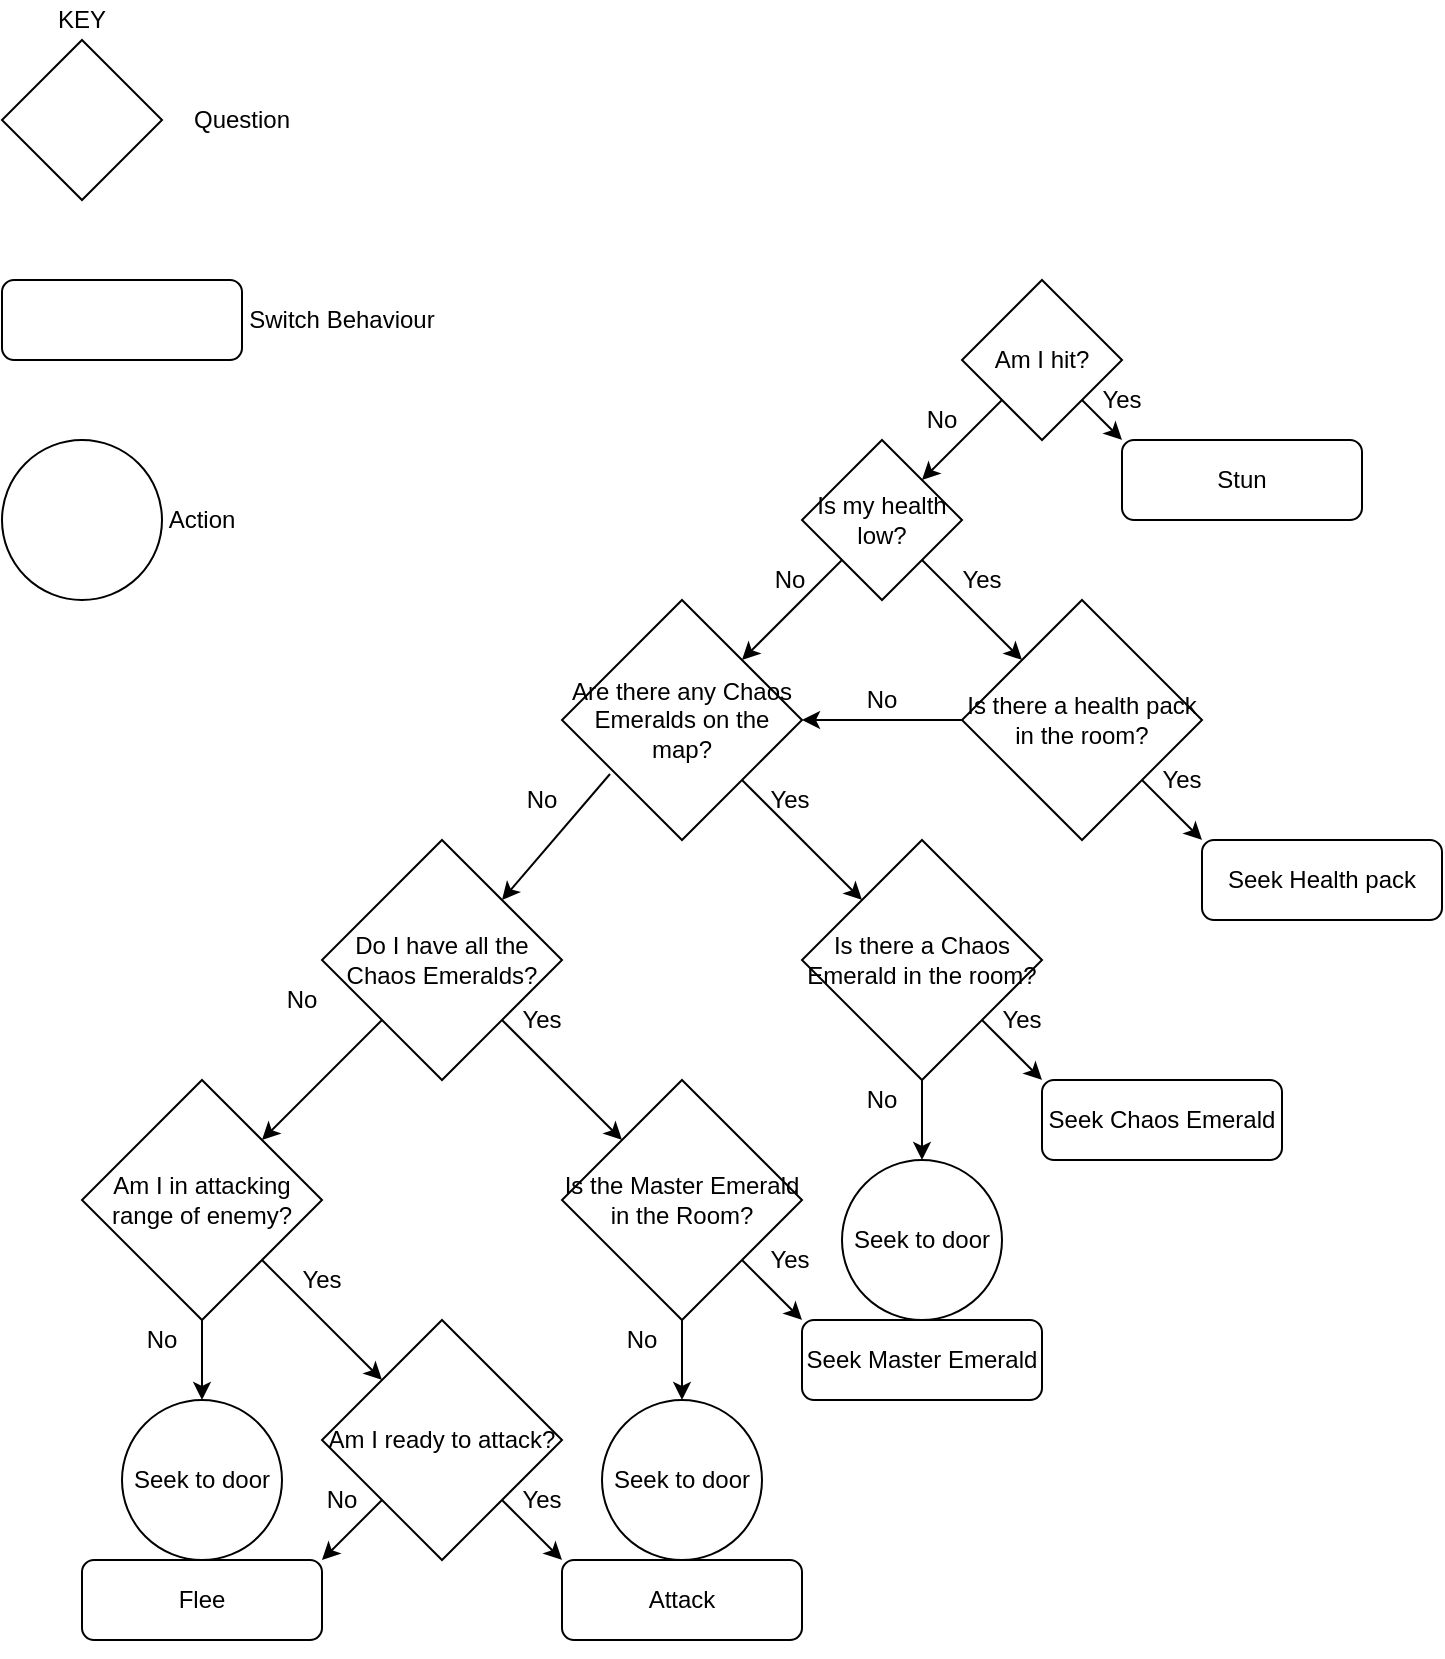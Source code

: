 <mxfile version="13.6.1" type="device" pages="7"><diagram id="C5RBs43oDa-KdzZeNtuy" name="Wander"><mxGraphModel dx="700" dy="784" grid="1" gridSize="10" guides="1" tooltips="1" connect="1" arrows="1" fold="1" page="1" pageScale="1" pageWidth="827" pageHeight="1169" math="0" shadow="0"><root><mxCell id="WIyWlLk6GJQsqaUBKTNV-0"/><mxCell id="WIyWlLk6GJQsqaUBKTNV-1" parent="WIyWlLk6GJQsqaUBKTNV-0"/><mxCell id="GPPWr4UwK5AnrWrgYm5F-6" value="" style="endArrow=classic;html=1;entryX=1;entryY=0;entryDx=0;entryDy=0;exitX=0;exitY=1;exitDx=0;exitDy=0;" parent="WIyWlLk6GJQsqaUBKTNV-1" source="kFVKHrYUGm2g5uei1Wy8-0" target="QOUArUKwROuFGBEwv1a3-6" edge="1"><mxGeometry width="50" height="50" relative="1" as="geometry"><mxPoint x="400" y="130" as="sourcePoint"/><mxPoint x="508.284" y="251.716" as="targetPoint"/></mxGeometry></mxCell><mxCell id="2z_QXavpHrLt_1JzBXHo-9" value="No" style="text;html=1;strokeColor=none;fillColor=none;align=center;verticalAlign=middle;whiteSpace=wrap;rounded=0;" parent="WIyWlLk6GJQsqaUBKTNV-1" vertex="1"><mxGeometry x="414" y="300" width="40" height="20" as="geometry"/></mxCell><mxCell id="2z_QXavpHrLt_1JzBXHo-12" value="Yes" style="text;html=1;strokeColor=none;fillColor=none;align=center;verticalAlign=middle;whiteSpace=wrap;rounded=0;" parent="WIyWlLk6GJQsqaUBKTNV-1" vertex="1"><mxGeometry x="180" y="650" width="40" height="20" as="geometry"/></mxCell><mxCell id="QOUArUKwROuFGBEwv1a3-0" value="Is there a health pack in the room?" style="rhombus;whiteSpace=wrap;html=1;" parent="WIyWlLk6GJQsqaUBKTNV-1" vertex="1"><mxGeometry x="520" y="320" width="120" height="120" as="geometry"/></mxCell><mxCell id="QOUArUKwROuFGBEwv1a3-1" value="" style="endArrow=classic;html=1;exitX=1;exitY=1;exitDx=0;exitDy=0;entryX=0;entryY=0;entryDx=0;entryDy=0;" parent="WIyWlLk6GJQsqaUBKTNV-1" source="QOUArUKwROuFGBEwv1a3-6" target="QOUArUKwROuFGBEwv1a3-0" edge="1"><mxGeometry width="50" height="50" relative="1" as="geometry"><mxPoint x="450" y="440" as="sourcePoint"/><mxPoint x="570" y="400" as="targetPoint"/></mxGeometry></mxCell><mxCell id="QOUArUKwROuFGBEwv1a3-2" value="" style="endArrow=classic;html=1;exitX=1;exitY=1;exitDx=0;exitDy=0;entryX=0;entryY=0;entryDx=0;entryDy=0;" parent="WIyWlLk6GJQsqaUBKTNV-1" source="QOUArUKwROuFGBEwv1a3-0" target="QOUArUKwROuFGBEwv1a3-4" edge="1"><mxGeometry width="50" height="50" relative="1" as="geometry"><mxPoint x="490" y="430" as="sourcePoint"/><mxPoint x="520" y="400" as="targetPoint"/></mxGeometry></mxCell><mxCell id="QOUArUKwROuFGBEwv1a3-3" value="Yes" style="text;html=1;strokeColor=none;fillColor=none;align=center;verticalAlign=middle;whiteSpace=wrap;rounded=0;" parent="WIyWlLk6GJQsqaUBKTNV-1" vertex="1"><mxGeometry x="610" y="400" width="40" height="20" as="geometry"/></mxCell><mxCell id="QOUArUKwROuFGBEwv1a3-4" value="Seek Health pack" style="rounded=1;whiteSpace=wrap;html=1;" parent="WIyWlLk6GJQsqaUBKTNV-1" vertex="1"><mxGeometry x="640" y="440" width="120" height="40" as="geometry"/></mxCell><mxCell id="QOUArUKwROuFGBEwv1a3-6" value="Is my health low?" style="rhombus;whiteSpace=wrap;html=1;" parent="WIyWlLk6GJQsqaUBKTNV-1" vertex="1"><mxGeometry x="440" y="240" width="80" height="80" as="geometry"/></mxCell><mxCell id="QOUArUKwROuFGBEwv1a3-8" value="No" style="text;html=1;strokeColor=none;fillColor=none;align=center;verticalAlign=middle;whiteSpace=wrap;rounded=0;" parent="WIyWlLk6GJQsqaUBKTNV-1" vertex="1"><mxGeometry x="490" y="220" width="40" height="20" as="geometry"/></mxCell><mxCell id="QOUArUKwROuFGBEwv1a3-9" value="No" style="text;html=1;strokeColor=none;fillColor=none;align=center;verticalAlign=middle;whiteSpace=wrap;rounded=0;" parent="WIyWlLk6GJQsqaUBKTNV-1" vertex="1"><mxGeometry x="460" y="360" width="40" height="20" as="geometry"/></mxCell><mxCell id="QOUArUKwROuFGBEwv1a3-10" value="Yes" style="text;html=1;strokeColor=none;fillColor=none;align=center;verticalAlign=middle;whiteSpace=wrap;rounded=0;" parent="WIyWlLk6GJQsqaUBKTNV-1" vertex="1"><mxGeometry x="510" y="300" width="40" height="20" as="geometry"/></mxCell><mxCell id="kdlE5JJVQnkuIX1N9aFR-0" value="Is the Master Emerald in the Room?" style="rhombus;whiteSpace=wrap;html=1;" parent="WIyWlLk6GJQsqaUBKTNV-1" vertex="1"><mxGeometry x="320" y="560" width="120" height="120" as="geometry"/></mxCell><mxCell id="kdlE5JJVQnkuIX1N9aFR-1" value="Do I have all the Chaos Emeralds?" style="rhombus;whiteSpace=wrap;html=1;" parent="WIyWlLk6GJQsqaUBKTNV-1" vertex="1"><mxGeometry x="200" y="440" width="120" height="120" as="geometry"/></mxCell><mxCell id="kdlE5JJVQnkuIX1N9aFR-3" value="Yes" style="text;html=1;strokeColor=none;fillColor=none;align=center;verticalAlign=middle;whiteSpace=wrap;rounded=0;" parent="WIyWlLk6GJQsqaUBKTNV-1" vertex="1"><mxGeometry x="580" y="210" width="40" height="20" as="geometry"/></mxCell><mxCell id="kdlE5JJVQnkuIX1N9aFR-8" value="No" style="text;html=1;strokeColor=none;fillColor=none;align=center;verticalAlign=middle;whiteSpace=wrap;rounded=0;" parent="WIyWlLk6GJQsqaUBKTNV-1" vertex="1"><mxGeometry x="290" y="410" width="40" height="20" as="geometry"/></mxCell><mxCell id="kdlE5JJVQnkuIX1N9aFR-9" value="Seek Master Emerald" style="rounded=1;whiteSpace=wrap;html=1;" parent="WIyWlLk6GJQsqaUBKTNV-1" vertex="1"><mxGeometry x="440" y="680" width="120" height="40" as="geometry"/></mxCell><mxCell id="kdlE5JJVQnkuIX1N9aFR-10" value="Yes" style="text;html=1;strokeColor=none;fillColor=none;align=center;verticalAlign=middle;whiteSpace=wrap;rounded=0;" parent="WIyWlLk6GJQsqaUBKTNV-1" vertex="1"><mxGeometry x="414" y="410" width="40" height="20" as="geometry"/></mxCell><mxCell id="kdlE5JJVQnkuIX1N9aFR-11" value="" style="endArrow=classic;html=1;exitX=1;exitY=1;exitDx=0;exitDy=0;entryX=0;entryY=0;entryDx=0;entryDy=0;" parent="WIyWlLk6GJQsqaUBKTNV-1" source="kdlE5JJVQnkuIX1N9aFR-0" target="kdlE5JJVQnkuIX1N9aFR-9" edge="1"><mxGeometry width="50" height="50" relative="1" as="geometry"><mxPoint x="530" y="490" as="sourcePoint"/><mxPoint x="530" y="530" as="targetPoint"/></mxGeometry></mxCell><mxCell id="kFVKHrYUGm2g5uei1Wy8-0" value="Am I hit?" style="rhombus;whiteSpace=wrap;html=1;" parent="WIyWlLk6GJQsqaUBKTNV-1" vertex="1"><mxGeometry x="520" y="160" width="80" height="80" as="geometry"/></mxCell><mxCell id="kFVKHrYUGm2g5uei1Wy8-3" value="" style="endArrow=classic;html=1;exitX=1;exitY=1;exitDx=0;exitDy=0;entryX=0;entryY=0;entryDx=0;entryDy=0;" parent="WIyWlLk6GJQsqaUBKTNV-1" source="kFVKHrYUGm2g5uei1Wy8-0" target="kFVKHrYUGm2g5uei1Wy8-4" edge="1"><mxGeometry width="50" height="50" relative="1" as="geometry"><mxPoint x="400" y="480" as="sourcePoint"/><mxPoint x="480" y="240" as="targetPoint"/></mxGeometry></mxCell><mxCell id="kFVKHrYUGm2g5uei1Wy8-4" value="Stun" style="rounded=1;whiteSpace=wrap;html=1;" parent="WIyWlLk6GJQsqaUBKTNV-1" vertex="1"><mxGeometry x="600" y="240" width="120" height="40" as="geometry"/></mxCell><mxCell id="kFVKHrYUGm2g5uei1Wy8-6" value="Yes" style="text;html=1;strokeColor=none;fillColor=none;align=center;verticalAlign=middle;whiteSpace=wrap;rounded=0;" parent="WIyWlLk6GJQsqaUBKTNV-1" vertex="1"><mxGeometry x="530" y="520" width="40" height="20" as="geometry"/></mxCell><mxCell id="kFVKHrYUGm2g5uei1Wy8-7" value="No" style="text;html=1;strokeColor=none;fillColor=none;align=center;verticalAlign=middle;whiteSpace=wrap;rounded=0;" parent="WIyWlLk6GJQsqaUBKTNV-1" vertex="1"><mxGeometry x="100" y="680" width="40" height="20" as="geometry"/></mxCell><mxCell id="OnuHPWL3x0vaZFSQg2eP-0" value="Am I ready to attack?" style="rhombus;whiteSpace=wrap;html=1;" parent="WIyWlLk6GJQsqaUBKTNV-1" vertex="1"><mxGeometry x="200" y="680" width="120" height="120" as="geometry"/></mxCell><mxCell id="OnuHPWL3x0vaZFSQg2eP-1" value="" style="endArrow=classic;html=1;exitX=1;exitY=1;exitDx=0;exitDy=0;entryX=0;entryY=0;entryDx=0;entryDy=0;" parent="WIyWlLk6GJQsqaUBKTNV-1" source="OnuHPWL3x0vaZFSQg2eP-0" target="OnuHPWL3x0vaZFSQg2eP-2" edge="1"><mxGeometry width="50" height="50" relative="1" as="geometry"><mxPoint x="400" y="480" as="sourcePoint"/><mxPoint x="480" y="760" as="targetPoint"/></mxGeometry></mxCell><mxCell id="OnuHPWL3x0vaZFSQg2eP-2" value="Attack" style="rounded=1;whiteSpace=wrap;html=1;" parent="WIyWlLk6GJQsqaUBKTNV-1" vertex="1"><mxGeometry x="320" y="800" width="120" height="40" as="geometry"/></mxCell><mxCell id="OnuHPWL3x0vaZFSQg2eP-3" style="edgeStyle=orthogonalEdgeStyle;rounded=0;orthogonalLoop=1;jettySize=auto;html=1;exitX=0.5;exitY=1;exitDx=0;exitDy=0;" parent="WIyWlLk6GJQsqaUBKTNV-1" source="OnuHPWL3x0vaZFSQg2eP-2" target="OnuHPWL3x0vaZFSQg2eP-2" edge="1"><mxGeometry relative="1" as="geometry"/></mxCell><mxCell id="OnuHPWL3x0vaZFSQg2eP-8" value="Are there any Chaos Emeralds on the map?" style="rhombus;whiteSpace=wrap;html=1;" parent="WIyWlLk6GJQsqaUBKTNV-1" vertex="1"><mxGeometry x="320" y="320" width="120" height="120" as="geometry"/></mxCell><mxCell id="OnuHPWL3x0vaZFSQg2eP-11" value="No" style="text;html=1;strokeColor=none;fillColor=none;align=center;verticalAlign=middle;whiteSpace=wrap;rounded=0;" parent="WIyWlLk6GJQsqaUBKTNV-1" vertex="1"><mxGeometry x="170" y="510" width="40" height="20" as="geometry"/></mxCell><mxCell id="OnuHPWL3x0vaZFSQg2eP-20" value="No" style="text;html=1;strokeColor=none;fillColor=none;align=center;verticalAlign=middle;whiteSpace=wrap;rounded=0;" parent="WIyWlLk6GJQsqaUBKTNV-1" vertex="1"><mxGeometry x="460" y="560" width="40" height="20" as="geometry"/></mxCell><mxCell id="OnuHPWL3x0vaZFSQg2eP-21" value="Yes" style="text;html=1;strokeColor=none;fillColor=none;align=center;verticalAlign=middle;whiteSpace=wrap;rounded=0;" parent="WIyWlLk6GJQsqaUBKTNV-1" vertex="1"><mxGeometry x="414" y="640" width="40" height="20" as="geometry"/></mxCell><mxCell id="OnuHPWL3x0vaZFSQg2eP-22" value="Yes" style="text;html=1;strokeColor=none;fillColor=none;align=center;verticalAlign=middle;whiteSpace=wrap;rounded=0;" parent="WIyWlLk6GJQsqaUBKTNV-1" vertex="1"><mxGeometry x="290" y="520" width="40" height="20" as="geometry"/></mxCell><mxCell id="OnuHPWL3x0vaZFSQg2eP-24" value="" style="endArrow=classic;html=1;exitX=0;exitY=1;exitDx=0;exitDy=0;entryX=1;entryY=0;entryDx=0;entryDy=0;" parent="WIyWlLk6GJQsqaUBKTNV-1" source="OnuHPWL3x0vaZFSQg2eP-0" target="OnuHPWL3x0vaZFSQg2eP-27" edge="1"><mxGeometry width="50" height="50" relative="1" as="geometry"><mxPoint x="620" y="680" as="sourcePoint"/><mxPoint x="320" y="760" as="targetPoint"/></mxGeometry></mxCell><mxCell id="OnuHPWL3x0vaZFSQg2eP-27" value="Flee" style="rounded=1;whiteSpace=wrap;html=1;" parent="WIyWlLk6GJQsqaUBKTNV-1" vertex="1"><mxGeometry x="80" y="800" width="120" height="40" as="geometry"/></mxCell><mxCell id="VsfElhIW2jTm3ghxV8x3-2" value="" style="endArrow=classic;html=1;exitX=0;exitY=1;exitDx=0;exitDy=0;entryX=1;entryY=0;entryDx=0;entryDy=0;" edge="1" parent="WIyWlLk6GJQsqaUBKTNV-1" source="QOUArUKwROuFGBEwv1a3-6" target="OnuHPWL3x0vaZFSQg2eP-8"><mxGeometry width="50" height="50" relative="1" as="geometry"><mxPoint x="420" y="510" as="sourcePoint"/><mxPoint x="470" y="460" as="targetPoint"/></mxGeometry></mxCell><mxCell id="VsfElhIW2jTm3ghxV8x3-4" value="" style="endArrow=classic;html=1;exitX=0;exitY=0.5;exitDx=0;exitDy=0;entryX=1;entryY=0.5;entryDx=0;entryDy=0;" edge="1" parent="WIyWlLk6GJQsqaUBKTNV-1" source="QOUArUKwROuFGBEwv1a3-0" target="OnuHPWL3x0vaZFSQg2eP-8"><mxGeometry width="50" height="50" relative="1" as="geometry"><mxPoint x="420" y="510" as="sourcePoint"/><mxPoint x="470" y="460" as="targetPoint"/></mxGeometry></mxCell><mxCell id="VsfElhIW2jTm3ghxV8x3-5" value="" style="endArrow=classic;html=1;exitX=1;exitY=1;exitDx=0;exitDy=0;entryX=0;entryY=0;entryDx=0;entryDy=0;" edge="1" parent="WIyWlLk6GJQsqaUBKTNV-1" source="OnuHPWL3x0vaZFSQg2eP-8" target="VsfElhIW2jTm3ghxV8x3-7"><mxGeometry width="50" height="50" relative="1" as="geometry"><mxPoint x="420" y="510" as="sourcePoint"/><mxPoint x="430" y="450" as="targetPoint"/></mxGeometry></mxCell><mxCell id="VsfElhIW2jTm3ghxV8x3-6" value="" style="endArrow=classic;html=1;exitX=0.2;exitY=0.725;exitDx=0;exitDy=0;exitPerimeter=0;entryX=1;entryY=0;entryDx=0;entryDy=0;" edge="1" parent="WIyWlLk6GJQsqaUBKTNV-1" source="OnuHPWL3x0vaZFSQg2eP-8" target="kdlE5JJVQnkuIX1N9aFR-1"><mxGeometry width="50" height="50" relative="1" as="geometry"><mxPoint x="420" y="500" as="sourcePoint"/><mxPoint x="470" y="450" as="targetPoint"/></mxGeometry></mxCell><mxCell id="VsfElhIW2jTm3ghxV8x3-7" value="Is there a Chaos Emerald in the room?" style="rhombus;whiteSpace=wrap;html=1;" vertex="1" parent="WIyWlLk6GJQsqaUBKTNV-1"><mxGeometry x="440" y="440" width="120" height="120" as="geometry"/></mxCell><mxCell id="VsfElhIW2jTm3ghxV8x3-8" value="" style="endArrow=classic;html=1;exitX=1;exitY=1;exitDx=0;exitDy=0;entryX=0;entryY=0;entryDx=0;entryDy=0;" edge="1" parent="WIyWlLk6GJQsqaUBKTNV-1" source="VsfElhIW2jTm3ghxV8x3-7" target="VsfElhIW2jTm3ghxV8x3-9"><mxGeometry width="50" height="50" relative="1" as="geometry"><mxPoint x="440" y="610" as="sourcePoint"/><mxPoint x="580" y="580" as="targetPoint"/></mxGeometry></mxCell><mxCell id="VsfElhIW2jTm3ghxV8x3-9" value="Seek Chaos Emerald" style="rounded=1;whiteSpace=wrap;html=1;" vertex="1" parent="WIyWlLk6GJQsqaUBKTNV-1"><mxGeometry x="560" y="560" width="120" height="40" as="geometry"/></mxCell><mxCell id="VsfElhIW2jTm3ghxV8x3-11" value="" style="endArrow=classic;html=1;exitX=0.5;exitY=1;exitDx=0;exitDy=0;entryX=0.5;entryY=0;entryDx=0;entryDy=0;" edge="1" parent="WIyWlLk6GJQsqaUBKTNV-1" source="VsfElhIW2jTm3ghxV8x3-7" target="VsfElhIW2jTm3ghxV8x3-12"><mxGeometry width="50" height="50" relative="1" as="geometry"><mxPoint x="400" y="610" as="sourcePoint"/><mxPoint x="410" y="580" as="targetPoint"/></mxGeometry></mxCell><mxCell id="VsfElhIW2jTm3ghxV8x3-12" value="Seek to door" style="ellipse;whiteSpace=wrap;html=1;aspect=fixed;" vertex="1" parent="WIyWlLk6GJQsqaUBKTNV-1"><mxGeometry x="460" y="600" width="80" height="80" as="geometry"/></mxCell><mxCell id="VsfElhIW2jTm3ghxV8x3-14" value="" style="endArrow=classic;html=1;exitX=1;exitY=1;exitDx=0;exitDy=0;entryX=0;entryY=0;entryDx=0;entryDy=0;" edge="1" parent="WIyWlLk6GJQsqaUBKTNV-1" source="kdlE5JJVQnkuIX1N9aFR-1" target="kdlE5JJVQnkuIX1N9aFR-0"><mxGeometry width="50" height="50" relative="1" as="geometry"><mxPoint x="400" y="610" as="sourcePoint"/><mxPoint x="380" y="520" as="targetPoint"/></mxGeometry></mxCell><mxCell id="VsfElhIW2jTm3ghxV8x3-15" value="" style="endArrow=classic;html=1;exitX=0;exitY=1;exitDx=0;exitDy=0;" edge="1" parent="WIyWlLk6GJQsqaUBKTNV-1" source="kdlE5JJVQnkuIX1N9aFR-1" target="VsfElhIW2jTm3ghxV8x3-16"><mxGeometry width="50" height="50" relative="1" as="geometry"><mxPoint x="400" y="610" as="sourcePoint"/><mxPoint x="170" y="550" as="targetPoint"/></mxGeometry></mxCell><mxCell id="VsfElhIW2jTm3ghxV8x3-16" value="Am I in attacking range of enemy?" style="rhombus;whiteSpace=wrap;html=1;" vertex="1" parent="WIyWlLk6GJQsqaUBKTNV-1"><mxGeometry x="80" y="560" width="120" height="120" as="geometry"/></mxCell><mxCell id="VsfElhIW2jTm3ghxV8x3-17" value="" style="endArrow=classic;html=1;exitX=1;exitY=1;exitDx=0;exitDy=0;entryX=0;entryY=0;entryDx=0;entryDy=0;" edge="1" parent="WIyWlLk6GJQsqaUBKTNV-1" source="VsfElhIW2jTm3ghxV8x3-16" target="OnuHPWL3x0vaZFSQg2eP-0"><mxGeometry width="50" height="50" relative="1" as="geometry"><mxPoint x="280" y="790" as="sourcePoint"/><mxPoint x="200" y="690" as="targetPoint"/></mxGeometry></mxCell><mxCell id="VsfElhIW2jTm3ghxV8x3-18" value="Seek to door" style="ellipse;whiteSpace=wrap;html=1;aspect=fixed;" vertex="1" parent="WIyWlLk6GJQsqaUBKTNV-1"><mxGeometry x="100" y="720" width="80" height="80" as="geometry"/></mxCell><mxCell id="VsfElhIW2jTm3ghxV8x3-19" value="" style="endArrow=classic;html=1;exitX=0.5;exitY=1;exitDx=0;exitDy=0;entryX=0.5;entryY=0;entryDx=0;entryDy=0;" edge="1" parent="WIyWlLk6GJQsqaUBKTNV-1" source="VsfElhIW2jTm3ghxV8x3-16" target="VsfElhIW2jTm3ghxV8x3-18"><mxGeometry width="50" height="50" relative="1" as="geometry"><mxPoint x="280" y="680" as="sourcePoint"/><mxPoint x="330" y="630" as="targetPoint"/></mxGeometry></mxCell><mxCell id="VsfElhIW2jTm3ghxV8x3-20" value="Yes" style="text;html=1;strokeColor=none;fillColor=none;align=center;verticalAlign=middle;whiteSpace=wrap;rounded=0;" vertex="1" parent="WIyWlLk6GJQsqaUBKTNV-1"><mxGeometry x="290" y="760" width="40" height="20" as="geometry"/></mxCell><mxCell id="VsfElhIW2jTm3ghxV8x3-21" value="No" style="text;html=1;strokeColor=none;fillColor=none;align=center;verticalAlign=middle;whiteSpace=wrap;rounded=0;" vertex="1" parent="WIyWlLk6GJQsqaUBKTNV-1"><mxGeometry x="190" y="760" width="40" height="20" as="geometry"/></mxCell><mxCell id="VsfElhIW2jTm3ghxV8x3-22" value="" style="rhombus;whiteSpace=wrap;html=1;" vertex="1" parent="WIyWlLk6GJQsqaUBKTNV-1"><mxGeometry x="40" y="40" width="80" height="80" as="geometry"/></mxCell><mxCell id="VsfElhIW2jTm3ghxV8x3-23" value="Question" style="text;html=1;strokeColor=none;fillColor=none;align=center;verticalAlign=middle;whiteSpace=wrap;rounded=0;" vertex="1" parent="WIyWlLk6GJQsqaUBKTNV-1"><mxGeometry x="120" y="70" width="80" height="20" as="geometry"/></mxCell><mxCell id="VsfElhIW2jTm3ghxV8x3-24" value="" style="rounded=1;whiteSpace=wrap;html=1;" vertex="1" parent="WIyWlLk6GJQsqaUBKTNV-1"><mxGeometry x="40" y="160" width="120" height="40" as="geometry"/></mxCell><mxCell id="VsfElhIW2jTm3ghxV8x3-25" value="Switch Behaviour" style="text;html=1;strokeColor=none;fillColor=none;align=center;verticalAlign=middle;whiteSpace=wrap;rounded=0;" vertex="1" parent="WIyWlLk6GJQsqaUBKTNV-1"><mxGeometry x="160" y="170" width="100" height="20" as="geometry"/></mxCell><mxCell id="VsfElhIW2jTm3ghxV8x3-26" value="" style="ellipse;whiteSpace=wrap;html=1;aspect=fixed;" vertex="1" parent="WIyWlLk6GJQsqaUBKTNV-1"><mxGeometry x="40" y="240" width="80" height="80" as="geometry"/></mxCell><mxCell id="VsfElhIW2jTm3ghxV8x3-27" value="Action" style="text;html=1;strokeColor=none;fillColor=none;align=center;verticalAlign=middle;whiteSpace=wrap;rounded=0;" vertex="1" parent="WIyWlLk6GJQsqaUBKTNV-1"><mxGeometry x="120" y="270" width="40" height="20" as="geometry"/></mxCell><mxCell id="VsfElhIW2jTm3ghxV8x3-28" value="KEY" style="text;html=1;strokeColor=none;fillColor=none;align=center;verticalAlign=middle;whiteSpace=wrap;rounded=0;" vertex="1" parent="WIyWlLk6GJQsqaUBKTNV-1"><mxGeometry x="60" y="20" width="40" height="20" as="geometry"/></mxCell><mxCell id="VsfElhIW2jTm3ghxV8x3-30" value="" style="endArrow=classic;html=1;exitX=0.5;exitY=1;exitDx=0;exitDy=0;entryX=0.5;entryY=0;entryDx=0;entryDy=0;" edge="1" parent="WIyWlLk6GJQsqaUBKTNV-1" source="kdlE5JJVQnkuIX1N9aFR-0" target="VsfElhIW2jTm3ghxV8x3-31"><mxGeometry width="50" height="50" relative="1" as="geometry"><mxPoint x="410" y="730" as="sourcePoint"/><mxPoint x="380" y="720" as="targetPoint"/></mxGeometry></mxCell><mxCell id="VsfElhIW2jTm3ghxV8x3-31" value="Seek to door" style="ellipse;whiteSpace=wrap;html=1;aspect=fixed;" vertex="1" parent="WIyWlLk6GJQsqaUBKTNV-1"><mxGeometry x="340" y="720" width="80" height="80" as="geometry"/></mxCell><mxCell id="VsfElhIW2jTm3ghxV8x3-32" value="No" style="text;html=1;strokeColor=none;fillColor=none;align=center;verticalAlign=middle;whiteSpace=wrap;rounded=0;" vertex="1" parent="WIyWlLk6GJQsqaUBKTNV-1"><mxGeometry x="340" y="680" width="40" height="20" as="geometry"/></mxCell></root></mxGraphModel></diagram><diagram id="pfbZgwtisJ5JapCNJhz6" name="Seek Chaos Emerald"><mxGraphModel dx="700" dy="784" grid="1" gridSize="10" guides="1" tooltips="1" connect="1" arrows="1" fold="1" page="1" pageScale="1" pageWidth="827" pageHeight="1169" math="0" shadow="0"><root><mxCell id="GMQp9ekKnBOFBNRaPK3--0"/><mxCell id="GMQp9ekKnBOFBNRaPK3--1" parent="GMQp9ekKnBOFBNRaPK3--0"/><mxCell id="GMQp9ekKnBOFBNRaPK3--5" value="Is there a Chaos Emerald in the room?" style="rhombus;whiteSpace=wrap;html=1;" parent="GMQp9ekKnBOFBNRaPK3--1" vertex="1"><mxGeometry x="400" y="40" width="120" height="120" as="geometry"/></mxCell><mxCell id="GMQp9ekKnBOFBNRaPK3--6" value="" style="endArrow=classic;html=1;exitX=0;exitY=1;exitDx=0;exitDy=0;entryX=1;entryY=0;entryDx=0;entryDy=0;" parent="GMQp9ekKnBOFBNRaPK3--1" source="GMQp9ekKnBOFBNRaPK3--5" target="GMQp9ekKnBOFBNRaPK3--7" edge="1"><mxGeometry width="50" height="50" relative="1" as="geometry"><mxPoint x="380" y="260" as="sourcePoint"/><mxPoint x="380" y="260" as="targetPoint"/></mxGeometry></mxCell><mxCell id="GMQp9ekKnBOFBNRaPK3--7" value="Go to Chaos Emerald" style="ellipse;whiteSpace=wrap;html=1;aspect=fixed;" parent="GMQp9ekKnBOFBNRaPK3--1" vertex="1"><mxGeometry x="320" y="160" width="80" height="80" as="geometry"/></mxCell><mxCell id="ed0sBEwwdd1t-PBU6ef7-0" value="Yes" style="text;html=1;strokeColor=none;fillColor=none;align=center;verticalAlign=middle;whiteSpace=wrap;rounded=0;" parent="GMQp9ekKnBOFBNRaPK3--1" vertex="1"><mxGeometry x="390" y="120" width="40" height="20" as="geometry"/></mxCell><mxCell id="ed0sBEwwdd1t-PBU6ef7-1" value="" style="endArrow=classic;html=1;exitX=1;exitY=1;exitDx=0;exitDy=0;entryX=0;entryY=0;entryDx=0;entryDy=0;" parent="GMQp9ekKnBOFBNRaPK3--1" source="GMQp9ekKnBOFBNRaPK3--5" target="ed0sBEwwdd1t-PBU6ef7-3" edge="1"><mxGeometry width="50" height="50" relative="1" as="geometry"><mxPoint x="400" y="310" as="sourcePoint"/><mxPoint x="491.716" y="251.716" as="targetPoint"/></mxGeometry></mxCell><mxCell id="ed0sBEwwdd1t-PBU6ef7-3" value="Wander" style="rounded=1;whiteSpace=wrap;html=1;" parent="GMQp9ekKnBOFBNRaPK3--1" vertex="1"><mxGeometry x="520" y="160" width="120" height="40" as="geometry"/></mxCell><mxCell id="x4zWsG2RwkkZz7-py0tq-0" value="No" style="text;html=1;strokeColor=none;fillColor=none;align=center;verticalAlign=middle;whiteSpace=wrap;rounded=0;" parent="GMQp9ekKnBOFBNRaPK3--1" vertex="1"><mxGeometry x="490" y="120" width="40" height="20" as="geometry"/></mxCell><mxCell id="F0jWbOfM64i7MFQ2kMTE-0" value="" style="rhombus;whiteSpace=wrap;html=1;" vertex="1" parent="GMQp9ekKnBOFBNRaPK3--1"><mxGeometry x="40" y="40" width="80" height="80" as="geometry"/></mxCell><mxCell id="F0jWbOfM64i7MFQ2kMTE-1" value="Question" style="text;html=1;strokeColor=none;fillColor=none;align=center;verticalAlign=middle;whiteSpace=wrap;rounded=0;" vertex="1" parent="GMQp9ekKnBOFBNRaPK3--1"><mxGeometry x="120" y="70" width="80" height="20" as="geometry"/></mxCell><mxCell id="F0jWbOfM64i7MFQ2kMTE-2" value="" style="rounded=1;whiteSpace=wrap;html=1;" vertex="1" parent="GMQp9ekKnBOFBNRaPK3--1"><mxGeometry x="40" y="160" width="120" height="40" as="geometry"/></mxCell><mxCell id="F0jWbOfM64i7MFQ2kMTE-3" value="Switch Behaviour" style="text;html=1;strokeColor=none;fillColor=none;align=center;verticalAlign=middle;whiteSpace=wrap;rounded=0;" vertex="1" parent="GMQp9ekKnBOFBNRaPK3--1"><mxGeometry x="160" y="170" width="100" height="20" as="geometry"/></mxCell><mxCell id="F0jWbOfM64i7MFQ2kMTE-4" value="" style="ellipse;whiteSpace=wrap;html=1;aspect=fixed;" vertex="1" parent="GMQp9ekKnBOFBNRaPK3--1"><mxGeometry x="40" y="240" width="80" height="80" as="geometry"/></mxCell><mxCell id="F0jWbOfM64i7MFQ2kMTE-5" value="Action" style="text;html=1;strokeColor=none;fillColor=none;align=center;verticalAlign=middle;whiteSpace=wrap;rounded=0;" vertex="1" parent="GMQp9ekKnBOFBNRaPK3--1"><mxGeometry x="120" y="270" width="40" height="20" as="geometry"/></mxCell><mxCell id="F0jWbOfM64i7MFQ2kMTE-6" value="KEY" style="text;html=1;strokeColor=none;fillColor=none;align=center;verticalAlign=middle;whiteSpace=wrap;rounded=0;" vertex="1" parent="GMQp9ekKnBOFBNRaPK3--1"><mxGeometry x="60" y="20" width="40" height="20" as="geometry"/></mxCell></root></mxGraphModel></diagram><diagram id="kKR5eGNM12BqbMw67V6L" name="Seek Health pack"><mxGraphModel dx="700" dy="784" grid="1" gridSize="10" guides="1" tooltips="1" connect="1" arrows="1" fold="1" page="1" pageScale="1" pageWidth="827" pageHeight="1169" math="0" shadow="0"><root><mxCell id="Dgwh91QPCh23449K1aVw-0"/><mxCell id="Dgwh91QPCh23449K1aVw-1" parent="Dgwh91QPCh23449K1aVw-0"/><mxCell id="z1eHUYd3lncLOqgS3sYi-0" value="Is there a health pack in the room?" style="rhombus;whiteSpace=wrap;html=1;" parent="Dgwh91QPCh23449K1aVw-1" vertex="1"><mxGeometry x="400" y="80" width="120" height="120" as="geometry"/></mxCell><mxCell id="Dgb7rBGqd0mzX8sy_Pku-0" value="" style="endArrow=classic;html=1;exitX=0;exitY=1;exitDx=0;exitDy=0;entryX=1;entryY=0;entryDx=0;entryDy=0;" parent="Dgwh91QPCh23449K1aVw-1" source="z1eHUYd3lncLOqgS3sYi-0" target="vh7FgL-jnvSZs2hFQ9W8-0" edge="1"><mxGeometry width="50" height="50" relative="1" as="geometry"><mxPoint x="400" y="420" as="sourcePoint"/><mxPoint x="360" y="280" as="targetPoint"/></mxGeometry></mxCell><mxCell id="vh7FgL-jnvSZs2hFQ9W8-0" value="Seek" style="ellipse;whiteSpace=wrap;html=1;aspect=fixed;" parent="Dgwh91QPCh23449K1aVw-1" vertex="1"><mxGeometry x="320" y="200" width="80" height="80" as="geometry"/></mxCell><mxCell id="tl_S2yLtwutvTOg6YJwN-2" value="" style="endArrow=classic;html=1;exitX=1;exitY=1;exitDx=0;exitDy=0;entryX=0;entryY=0;entryDx=0;entryDy=0;" parent="Dgwh91QPCh23449K1aVw-1" source="z1eHUYd3lncLOqgS3sYi-0" target="tl_S2yLtwutvTOg6YJwN-3" edge="1"><mxGeometry width="50" height="50" relative="1" as="geometry"><mxPoint x="400" y="420" as="sourcePoint"/><mxPoint x="510" y="260" as="targetPoint"/></mxGeometry></mxCell><mxCell id="tl_S2yLtwutvTOg6YJwN-3" value="Wander" style="rounded=1;whiteSpace=wrap;html=1;" parent="Dgwh91QPCh23449K1aVw-1" vertex="1"><mxGeometry x="520" y="200" width="120" height="40" as="geometry"/></mxCell><mxCell id="nj7JmXX0B6i9CdlUVQgB-0" value="Yes" style="text;html=1;strokeColor=none;fillColor=none;align=center;verticalAlign=middle;whiteSpace=wrap;rounded=0;" parent="Dgwh91QPCh23449K1aVw-1" vertex="1"><mxGeometry x="380" y="170" width="40" height="20" as="geometry"/></mxCell><mxCell id="nj7JmXX0B6i9CdlUVQgB-1" value="No" style="text;html=1;strokeColor=none;fillColor=none;align=center;verticalAlign=middle;whiteSpace=wrap;rounded=0;" parent="Dgwh91QPCh23449K1aVw-1" vertex="1"><mxGeometry x="490" y="160" width="40" height="20" as="geometry"/></mxCell><mxCell id="8XFk2ReH7lEBgaB383Av-7" value="" style="rhombus;whiteSpace=wrap;html=1;" vertex="1" parent="Dgwh91QPCh23449K1aVw-1"><mxGeometry x="40" y="40" width="80" height="80" as="geometry"/></mxCell><mxCell id="8XFk2ReH7lEBgaB383Av-8" value="Question" style="text;html=1;strokeColor=none;fillColor=none;align=center;verticalAlign=middle;whiteSpace=wrap;rounded=0;" vertex="1" parent="Dgwh91QPCh23449K1aVw-1"><mxGeometry x="120" y="70" width="80" height="20" as="geometry"/></mxCell><mxCell id="8XFk2ReH7lEBgaB383Av-9" value="" style="rounded=1;whiteSpace=wrap;html=1;" vertex="1" parent="Dgwh91QPCh23449K1aVw-1"><mxGeometry x="40" y="160" width="120" height="40" as="geometry"/></mxCell><mxCell id="8XFk2ReH7lEBgaB383Av-10" value="Switch Behaviour" style="text;html=1;strokeColor=none;fillColor=none;align=center;verticalAlign=middle;whiteSpace=wrap;rounded=0;" vertex="1" parent="Dgwh91QPCh23449K1aVw-1"><mxGeometry x="160" y="170" width="100" height="20" as="geometry"/></mxCell><mxCell id="8XFk2ReH7lEBgaB383Av-11" value="" style="ellipse;whiteSpace=wrap;html=1;aspect=fixed;" vertex="1" parent="Dgwh91QPCh23449K1aVw-1"><mxGeometry x="40" y="240" width="80" height="80" as="geometry"/></mxCell><mxCell id="8XFk2ReH7lEBgaB383Av-12" value="Action" style="text;html=1;strokeColor=none;fillColor=none;align=center;verticalAlign=middle;whiteSpace=wrap;rounded=0;" vertex="1" parent="Dgwh91QPCh23449K1aVw-1"><mxGeometry x="120" y="270" width="40" height="20" as="geometry"/></mxCell><mxCell id="8XFk2ReH7lEBgaB383Av-13" value="KEY" style="text;html=1;strokeColor=none;fillColor=none;align=center;verticalAlign=middle;whiteSpace=wrap;rounded=0;" vertex="1" parent="Dgwh91QPCh23449K1aVw-1"><mxGeometry x="60" y="20" width="40" height="20" as="geometry"/></mxCell></root></mxGraphModel></diagram><diagram id="rSGMGnrY6_nla_2Ua8bC" name="Seek Master Emerald"><mxGraphModel dx="700" dy="784" grid="1" gridSize="10" guides="1" tooltips="1" connect="1" arrows="1" fold="1" page="1" pageScale="1" pageWidth="827" pageHeight="1169" math="0" shadow="0"><root><mxCell id="c7uI175Ew75nhizHSsyo-0"/><mxCell id="c7uI175Ew75nhizHSsyo-1" parent="c7uI175Ew75nhizHSsyo-0"/><mxCell id="SqhbtOkC9c-QLRGM0_6Q-0" value="Is the Master Emerald in the room?" style="rhombus;whiteSpace=wrap;html=1;" parent="c7uI175Ew75nhizHSsyo-1" vertex="1"><mxGeometry x="400" y="40" width="120" height="120" as="geometry"/></mxCell><mxCell id="SqhbtOkC9c-QLRGM0_6Q-1" value="" style="endArrow=classic;html=1;exitX=0;exitY=1;exitDx=0;exitDy=0;entryX=1;entryY=0;entryDx=0;entryDy=0;" parent="c7uI175Ew75nhizHSsyo-1" source="SqhbtOkC9c-QLRGM0_6Q-0" target="SqhbtOkC9c-QLRGM0_6Q-2" edge="1"><mxGeometry width="50" height="50" relative="1" as="geometry"><mxPoint x="400" y="420" as="sourcePoint"/><mxPoint x="390" y="250" as="targetPoint"/></mxGeometry></mxCell><mxCell id="SqhbtOkC9c-QLRGM0_6Q-2" value="Go to the Master Emerald" style="ellipse;whiteSpace=wrap;html=1;aspect=fixed;" parent="c7uI175Ew75nhizHSsyo-1" vertex="1"><mxGeometry x="320" y="160" width="80" height="80" as="geometry"/></mxCell><mxCell id="bPc7G1718UCX4lYwe2DN-0" value="Wander" style="rounded=1;whiteSpace=wrap;html=1;" parent="c7uI175Ew75nhizHSsyo-1" vertex="1"><mxGeometry x="520" y="160" width="120" height="40" as="geometry"/></mxCell><mxCell id="bPc7G1718UCX4lYwe2DN-1" value="" style="endArrow=classic;html=1;exitX=1;exitY=1;exitDx=0;exitDy=0;entryX=0;entryY=0;entryDx=0;entryDy=0;" parent="c7uI175Ew75nhizHSsyo-1" source="SqhbtOkC9c-QLRGM0_6Q-0" target="bPc7G1718UCX4lYwe2DN-0" edge="1"><mxGeometry width="50" height="50" relative="1" as="geometry"><mxPoint x="430" y="230" as="sourcePoint"/><mxPoint x="398.284" y="261.716" as="targetPoint"/></mxGeometry></mxCell><mxCell id="c8Rh4OjQezdSxG-Pkk9M-0" style="edgeStyle=orthogonalEdgeStyle;rounded=0;orthogonalLoop=1;jettySize=auto;html=1;exitX=0.5;exitY=1;exitDx=0;exitDy=0;" parent="c7uI175Ew75nhizHSsyo-1" source="bPc7G1718UCX4lYwe2DN-0" target="bPc7G1718UCX4lYwe2DN-0" edge="1"><mxGeometry relative="1" as="geometry"/></mxCell><mxCell id="lWvYBU6n7lpbSf5JhVvk-0" value="Yes" style="text;html=1;strokeColor=none;fillColor=none;align=center;verticalAlign=middle;whiteSpace=wrap;rounded=0;" parent="c7uI175Ew75nhizHSsyo-1" vertex="1"><mxGeometry x="380" y="130" width="40" height="20" as="geometry"/></mxCell><mxCell id="lWvYBU6n7lpbSf5JhVvk-1" value="No" style="text;html=1;strokeColor=none;fillColor=none;align=center;verticalAlign=middle;whiteSpace=wrap;rounded=0;" parent="c7uI175Ew75nhizHSsyo-1" vertex="1"><mxGeometry x="490" y="120" width="40" height="20" as="geometry"/></mxCell><mxCell id="YrKkXQ4dH1bExbkSEjmn-0" value="" style="rhombus;whiteSpace=wrap;html=1;" vertex="1" parent="c7uI175Ew75nhizHSsyo-1"><mxGeometry x="40" y="40" width="80" height="80" as="geometry"/></mxCell><mxCell id="YrKkXQ4dH1bExbkSEjmn-1" value="Question" style="text;html=1;strokeColor=none;fillColor=none;align=center;verticalAlign=middle;whiteSpace=wrap;rounded=0;" vertex="1" parent="c7uI175Ew75nhizHSsyo-1"><mxGeometry x="120" y="70" width="80" height="20" as="geometry"/></mxCell><mxCell id="YrKkXQ4dH1bExbkSEjmn-2" value="" style="rounded=1;whiteSpace=wrap;html=1;" vertex="1" parent="c7uI175Ew75nhizHSsyo-1"><mxGeometry x="40" y="160" width="120" height="40" as="geometry"/></mxCell><mxCell id="YrKkXQ4dH1bExbkSEjmn-3" value="Switch Behaviour" style="text;html=1;strokeColor=none;fillColor=none;align=center;verticalAlign=middle;whiteSpace=wrap;rounded=0;" vertex="1" parent="c7uI175Ew75nhizHSsyo-1"><mxGeometry x="160" y="170" width="100" height="20" as="geometry"/></mxCell><mxCell id="YrKkXQ4dH1bExbkSEjmn-4" value="" style="ellipse;whiteSpace=wrap;html=1;aspect=fixed;" vertex="1" parent="c7uI175Ew75nhizHSsyo-1"><mxGeometry x="40" y="240" width="80" height="80" as="geometry"/></mxCell><mxCell id="YrKkXQ4dH1bExbkSEjmn-5" value="Action" style="text;html=1;strokeColor=none;fillColor=none;align=center;verticalAlign=middle;whiteSpace=wrap;rounded=0;" vertex="1" parent="c7uI175Ew75nhizHSsyo-1"><mxGeometry x="120" y="270" width="40" height="20" as="geometry"/></mxCell><mxCell id="YrKkXQ4dH1bExbkSEjmn-6" value="KEY" style="text;html=1;strokeColor=none;fillColor=none;align=center;verticalAlign=middle;whiteSpace=wrap;rounded=0;" vertex="1" parent="c7uI175Ew75nhizHSsyo-1"><mxGeometry x="60" y="20" width="40" height="20" as="geometry"/></mxCell></root></mxGraphModel></diagram><diagram id="WZwQwgCE2yIVPfE_N8AB" name="Stun"><mxGraphModel dx="700" dy="784" grid="1" gridSize="10" guides="1" tooltips="1" connect="1" arrows="1" fold="1" page="1" pageScale="1" pageWidth="827" pageHeight="1169" math="0" shadow="0"><root><mxCell id="SE7mqkQfEp1IOeE65FXP-0"/><mxCell id="SE7mqkQfEp1IOeE65FXP-1" parent="SE7mqkQfEp1IOeE65FXP-0"/><mxCell id="SE7mqkQfEp1IOeE65FXP-4" value="Don't move for 3 seconds" style="ellipse;whiteSpace=wrap;html=1;aspect=fixed;" parent="SE7mqkQfEp1IOeE65FXP-1" vertex="1"><mxGeometry x="360" y="120" width="80" height="80" as="geometry"/></mxCell><mxCell id="SE7mqkQfEp1IOeE65FXP-5" value="Wander" style="rounded=1;whiteSpace=wrap;html=1;" parent="SE7mqkQfEp1IOeE65FXP-1" vertex="1"><mxGeometry x="520" y="120" width="120" height="40" as="geometry"/></mxCell><mxCell id="yo5VCd0tQ9-hS5L1loib-0" value="" style="rhombus;whiteSpace=wrap;html=1;" vertex="1" parent="SE7mqkQfEp1IOeE65FXP-1"><mxGeometry x="40" y="40" width="80" height="80" as="geometry"/></mxCell><mxCell id="yo5VCd0tQ9-hS5L1loib-1" value="Question" style="text;html=1;strokeColor=none;fillColor=none;align=center;verticalAlign=middle;whiteSpace=wrap;rounded=0;" vertex="1" parent="SE7mqkQfEp1IOeE65FXP-1"><mxGeometry x="120" y="70" width="80" height="20" as="geometry"/></mxCell><mxCell id="yo5VCd0tQ9-hS5L1loib-2" value="" style="rounded=1;whiteSpace=wrap;html=1;" vertex="1" parent="SE7mqkQfEp1IOeE65FXP-1"><mxGeometry x="40" y="160" width="120" height="40" as="geometry"/></mxCell><mxCell id="yo5VCd0tQ9-hS5L1loib-3" value="Switch Behaviour" style="text;html=1;strokeColor=none;fillColor=none;align=center;verticalAlign=middle;whiteSpace=wrap;rounded=0;" vertex="1" parent="SE7mqkQfEp1IOeE65FXP-1"><mxGeometry x="160" y="170" width="100" height="20" as="geometry"/></mxCell><mxCell id="yo5VCd0tQ9-hS5L1loib-4" value="" style="ellipse;whiteSpace=wrap;html=1;aspect=fixed;" vertex="1" parent="SE7mqkQfEp1IOeE65FXP-1"><mxGeometry x="40" y="240" width="80" height="80" as="geometry"/></mxCell><mxCell id="yo5VCd0tQ9-hS5L1loib-5" value="Action" style="text;html=1;strokeColor=none;fillColor=none;align=center;verticalAlign=middle;whiteSpace=wrap;rounded=0;" vertex="1" parent="SE7mqkQfEp1IOeE65FXP-1"><mxGeometry x="120" y="270" width="40" height="20" as="geometry"/></mxCell><mxCell id="yo5VCd0tQ9-hS5L1loib-6" value="KEY" style="text;html=1;strokeColor=none;fillColor=none;align=center;verticalAlign=middle;whiteSpace=wrap;rounded=0;" vertex="1" parent="SE7mqkQfEp1IOeE65FXP-1"><mxGeometry x="60" y="20" width="40" height="20" as="geometry"/></mxCell><mxCell id="yo5VCd0tQ9-hS5L1loib-7" value="Did I get hit by the enemy?" style="rhombus;whiteSpace=wrap;html=1;" vertex="1" parent="SE7mqkQfEp1IOeE65FXP-1"><mxGeometry x="440" y="40" width="80" height="80" as="geometry"/></mxCell><mxCell id="yo5VCd0tQ9-hS5L1loib-8" value="Yes" style="text;html=1;strokeColor=none;fillColor=none;align=center;verticalAlign=middle;whiteSpace=wrap;rounded=0;" vertex="1" parent="SE7mqkQfEp1IOeE65FXP-1"><mxGeometry x="420" y="90" width="40" height="20" as="geometry"/></mxCell><mxCell id="yo5VCd0tQ9-hS5L1loib-9" value="" style="endArrow=classic;html=1;exitX=1;exitY=1;exitDx=0;exitDy=0;entryX=0;entryY=0;entryDx=0;entryDy=0;" edge="1" parent="SE7mqkQfEp1IOeE65FXP-1" source="yo5VCd0tQ9-hS5L1loib-7" target="SE7mqkQfEp1IOeE65FXP-5"><mxGeometry width="50" height="50" relative="1" as="geometry"><mxPoint x="230" y="130" as="sourcePoint"/><mxPoint x="530" y="150" as="targetPoint"/></mxGeometry></mxCell><mxCell id="aTTCdor9DdvtD_AXSuNc-0" value="" style="endArrow=classic;html=1;exitX=0;exitY=1;exitDx=0;exitDy=0;entryX=1;entryY=0;entryDx=0;entryDy=0;" edge="1" parent="SE7mqkQfEp1IOeE65FXP-1" source="yo5VCd0tQ9-hS5L1loib-7" target="SE7mqkQfEp1IOeE65FXP-4"><mxGeometry width="50" height="50" relative="1" as="geometry"><mxPoint x="230" y="130" as="sourcePoint"/><mxPoint x="240" y="160" as="targetPoint"/></mxGeometry></mxCell><mxCell id="g8TnR0TsQ1duNtdQi_-n-0" value="No" style="text;html=1;strokeColor=none;fillColor=none;align=center;verticalAlign=middle;whiteSpace=wrap;rounded=0;" vertex="1" parent="SE7mqkQfEp1IOeE65FXP-1"><mxGeometry x="500" y="90" width="40" height="20" as="geometry"/></mxCell></root></mxGraphModel></diagram><diagram id="edmiwY0HoI-_tf7nkbP3" name="Attack"><mxGraphModel dx="700" dy="784" grid="1" gridSize="10" guides="1" tooltips="1" connect="1" arrows="1" fold="1" page="1" pageScale="1" pageWidth="827" pageHeight="1169" math="0" shadow="0"><root><mxCell id="gmLDBar54FeNwhkGO3HL-0"/><mxCell id="gmLDBar54FeNwhkGO3HL-1" parent="gmLDBar54FeNwhkGO3HL-0"/><mxCell id="gmLDBar54FeNwhkGO3HL-4" value="Is the enemy in the room?" style="rhombus;whiteSpace=wrap;html=1;" parent="gmLDBar54FeNwhkGO3HL-1" vertex="1"><mxGeometry x="400" y="120" width="80" height="80" as="geometry"/></mxCell><mxCell id="gmLDBar54FeNwhkGO3HL-5" value="" style="endArrow=classic;html=1;exitX=0;exitY=1;exitDx=0;exitDy=0;entryX=1;entryY=0;entryDx=0;entryDy=0;" parent="gmLDBar54FeNwhkGO3HL-1" source="vaxGXZEZ_EfDmlXEqKeG-0" target="-HgYNedhTK-2KkMQ4etu-3" edge="1"><mxGeometry width="50" height="50" relative="1" as="geometry"><mxPoint x="390" y="430" as="sourcePoint"/><mxPoint x="360" y="240" as="targetPoint"/></mxGeometry></mxCell><mxCell id="-HgYNedhTK-2KkMQ4etu-0" value="Yes" style="text;html=1;strokeColor=none;fillColor=none;align=center;verticalAlign=middle;whiteSpace=wrap;rounded=0;" parent="gmLDBar54FeNwhkGO3HL-1" vertex="1"><mxGeometry x="460" y="90" width="40" height="20" as="geometry"/></mxCell><mxCell id="-HgYNedhTK-2KkMQ4etu-1" value="" style="endArrow=classic;html=1;exitX=1;exitY=1;exitDx=0;exitDy=0;entryX=0;entryY=0;entryDx=0;entryDy=0;" parent="gmLDBar54FeNwhkGO3HL-1" source="gmLDBar54FeNwhkGO3HL-4" target="-HgYNedhTK-2KkMQ4etu-6" edge="1"><mxGeometry width="50" height="50" relative="1" as="geometry"><mxPoint x="470" y="430" as="sourcePoint"/><mxPoint x="600" y="240" as="targetPoint"/></mxGeometry></mxCell><mxCell id="-HgYNedhTK-2KkMQ4etu-2" value="No" style="text;html=1;strokeColor=none;fillColor=none;align=center;verticalAlign=middle;whiteSpace=wrap;rounded=0;" parent="gmLDBar54FeNwhkGO3HL-1" vertex="1"><mxGeometry x="550" y="90" width="40" height="20" as="geometry"/></mxCell><mxCell id="-HgYNedhTK-2KkMQ4etu-3" value="Attack the enemy" style="ellipse;whiteSpace=wrap;html=1;aspect=fixed;" parent="gmLDBar54FeNwhkGO3HL-1" vertex="1"><mxGeometry x="240" y="280" width="80" height="80" as="geometry"/></mxCell><mxCell id="-HgYNedhTK-2KkMQ4etu-5" value="Flee" style="rounded=1;whiteSpace=wrap;html=1;" parent="gmLDBar54FeNwhkGO3HL-1" vertex="1"><mxGeometry x="560" y="120" width="120" height="40" as="geometry"/></mxCell><mxCell id="-HgYNedhTK-2KkMQ4etu-6" value="Wander" style="rounded=1;whiteSpace=wrap;html=1;" parent="gmLDBar54FeNwhkGO3HL-1" vertex="1"><mxGeometry x="480" y="200" width="120" height="40" as="geometry"/></mxCell><mxCell id="r2v5CmlAXESLY-KBjxJ0-0" value="" style="rhombus;whiteSpace=wrap;html=1;" vertex="1" parent="gmLDBar54FeNwhkGO3HL-1"><mxGeometry x="40" y="40" width="80" height="80" as="geometry"/></mxCell><mxCell id="r2v5CmlAXESLY-KBjxJ0-1" value="Question" style="text;html=1;strokeColor=none;fillColor=none;align=center;verticalAlign=middle;whiteSpace=wrap;rounded=0;" vertex="1" parent="gmLDBar54FeNwhkGO3HL-1"><mxGeometry x="120" y="70" width="80" height="20" as="geometry"/></mxCell><mxCell id="r2v5CmlAXESLY-KBjxJ0-2" value="" style="rounded=1;whiteSpace=wrap;html=1;" vertex="1" parent="gmLDBar54FeNwhkGO3HL-1"><mxGeometry x="40" y="160" width="120" height="40" as="geometry"/></mxCell><mxCell id="r2v5CmlAXESLY-KBjxJ0-3" value="Switch Behaviour" style="text;html=1;strokeColor=none;fillColor=none;align=center;verticalAlign=middle;whiteSpace=wrap;rounded=0;" vertex="1" parent="gmLDBar54FeNwhkGO3HL-1"><mxGeometry x="160" y="170" width="100" height="20" as="geometry"/></mxCell><mxCell id="r2v5CmlAXESLY-KBjxJ0-4" value="" style="ellipse;whiteSpace=wrap;html=1;aspect=fixed;" vertex="1" parent="gmLDBar54FeNwhkGO3HL-1"><mxGeometry x="40" y="240" width="80" height="80" as="geometry"/></mxCell><mxCell id="r2v5CmlAXESLY-KBjxJ0-5" value="Action" style="text;html=1;strokeColor=none;fillColor=none;align=center;verticalAlign=middle;whiteSpace=wrap;rounded=0;" vertex="1" parent="gmLDBar54FeNwhkGO3HL-1"><mxGeometry x="120" y="270" width="40" height="20" as="geometry"/></mxCell><mxCell id="r2v5CmlAXESLY-KBjxJ0-6" value="KEY" style="text;html=1;strokeColor=none;fillColor=none;align=center;verticalAlign=middle;whiteSpace=wrap;rounded=0;" vertex="1" parent="gmLDBar54FeNwhkGO3HL-1"><mxGeometry x="60" y="20" width="40" height="20" as="geometry"/></mxCell><mxCell id="whsHDhKl6wZ39sFUxHrj-0" value="Is my Attack ready?" style="rhombus;whiteSpace=wrap;html=1;" vertex="1" parent="gmLDBar54FeNwhkGO3HL-1"><mxGeometry x="480" y="40" width="80" height="80" as="geometry"/></mxCell><mxCell id="whsHDhKl6wZ39sFUxHrj-1" value="" style="endArrow=classic;html=1;exitX=0;exitY=1;exitDx=0;exitDy=0;entryX=1;entryY=0;entryDx=0;entryDy=0;" edge="1" parent="gmLDBar54FeNwhkGO3HL-1" source="whsHDhKl6wZ39sFUxHrj-0" target="gmLDBar54FeNwhkGO3HL-4"><mxGeometry width="50" height="50" relative="1" as="geometry"><mxPoint x="450" y="170" as="sourcePoint"/><mxPoint x="500" y="120" as="targetPoint"/></mxGeometry></mxCell><mxCell id="y5Of3Ux2eUiiwPyoHe8S-0" value="" style="endArrow=classic;html=1;exitX=1;exitY=1;exitDx=0;exitDy=0;entryX=0;entryY=0;entryDx=0;entryDy=0;" edge="1" parent="gmLDBar54FeNwhkGO3HL-1" source="whsHDhKl6wZ39sFUxHrj-0" target="-HgYNedhTK-2KkMQ4etu-5"><mxGeometry width="50" height="50" relative="1" as="geometry"><mxPoint x="450" y="170" as="sourcePoint"/><mxPoint x="560" y="140" as="targetPoint"/></mxGeometry></mxCell><mxCell id="vaxGXZEZ_EfDmlXEqKeG-0" value="Is the enemy in attacking range?" style="rhombus;whiteSpace=wrap;html=1;" vertex="1" parent="gmLDBar54FeNwhkGO3HL-1"><mxGeometry x="320" y="200" width="80" height="80" as="geometry"/></mxCell><mxCell id="vaxGXZEZ_EfDmlXEqKeG-1" value="" style="endArrow=classic;html=1;exitX=0;exitY=1;exitDx=0;exitDy=0;entryX=1;entryY=0;entryDx=0;entryDy=0;" edge="1" parent="gmLDBar54FeNwhkGO3HL-1" source="gmLDBar54FeNwhkGO3HL-4" target="vaxGXZEZ_EfDmlXEqKeG-0"><mxGeometry width="50" height="50" relative="1" as="geometry"><mxPoint x="320" y="200" as="sourcePoint"/><mxPoint x="400" y="230" as="targetPoint"/></mxGeometry></mxCell><mxCell id="vaxGXZEZ_EfDmlXEqKeG-2" value="Yes" style="text;html=1;strokeColor=none;fillColor=none;align=center;verticalAlign=middle;whiteSpace=wrap;rounded=0;" vertex="1" parent="gmLDBar54FeNwhkGO3HL-1"><mxGeometry x="380" y="170" width="40" height="20" as="geometry"/></mxCell><mxCell id="vaxGXZEZ_EfDmlXEqKeG-3" value="No" style="text;html=1;strokeColor=none;fillColor=none;align=center;verticalAlign=middle;whiteSpace=wrap;rounded=0;" vertex="1" parent="gmLDBar54FeNwhkGO3HL-1"><mxGeometry x="470" y="170" width="40" height="20" as="geometry"/></mxCell><mxCell id="vaxGXZEZ_EfDmlXEqKeG-4" value="Yes" style="text;html=1;strokeColor=none;fillColor=none;align=center;verticalAlign=middle;whiteSpace=wrap;rounded=0;" vertex="1" parent="gmLDBar54FeNwhkGO3HL-1"><mxGeometry x="300" y="250" width="40" height="20" as="geometry"/></mxCell><mxCell id="vaxGXZEZ_EfDmlXEqKeG-5" value="" style="endArrow=classic;html=1;exitX=1;exitY=1;exitDx=0;exitDy=0;entryX=0;entryY=0;entryDx=0;entryDy=0;" edge="1" parent="gmLDBar54FeNwhkGO3HL-1" source="vaxGXZEZ_EfDmlXEqKeG-0" target="vaxGXZEZ_EfDmlXEqKeG-6"><mxGeometry width="50" height="50" relative="1" as="geometry"><mxPoint x="370" y="140" as="sourcePoint"/><mxPoint x="430" y="290" as="targetPoint"/></mxGeometry></mxCell><mxCell id="vaxGXZEZ_EfDmlXEqKeG-6" value="Wander" style="rounded=1;whiteSpace=wrap;html=1;" vertex="1" parent="gmLDBar54FeNwhkGO3HL-1"><mxGeometry x="400" y="280" width="120" height="40" as="geometry"/></mxCell></root></mxGraphModel></diagram><diagram id="FmSt7Sn-sk67tvU91nvS" name="Flee"><mxGraphModel dx="700" dy="784" grid="1" gridSize="10" guides="1" tooltips="1" connect="1" arrows="1" fold="1" page="1" pageScale="1" pageWidth="827" pageHeight="1169" math="0" shadow="0"><root><mxCell id="VZb1cRASg7oHH1I_bfaN-0"/><mxCell id="VZb1cRASg7oHH1I_bfaN-1" parent="VZb1cRASg7oHH1I_bfaN-0"/><mxCell id="VZb1cRASg7oHH1I_bfaN-4" value="Am I in the enemy's attacking range?" style="rhombus;whiteSpace=wrap;html=1;" parent="VZb1cRASg7oHH1I_bfaN-1" vertex="1"><mxGeometry x="440" y="40" width="120" height="120" as="geometry"/></mxCell><mxCell id="VZb1cRASg7oHH1I_bfaN-5" value="" style="endArrow=classic;html=1;exitX=0;exitY=1;exitDx=0;exitDy=0;" parent="VZb1cRASg7oHH1I_bfaN-1" source="VZb1cRASg7oHH1I_bfaN-4" target="VZb1cRASg7oHH1I_bfaN-6" edge="1"><mxGeometry width="50" height="50" relative="1" as="geometry"><mxPoint x="390" y="430" as="sourcePoint"/><mxPoint x="440" y="380" as="targetPoint"/></mxGeometry></mxCell><mxCell id="VZb1cRASg7oHH1I_bfaN-6" value="Run away from the enemy" style="ellipse;whiteSpace=wrap;html=1;aspect=fixed;" parent="VZb1cRASg7oHH1I_bfaN-1" vertex="1"><mxGeometry x="360" y="160" width="80" height="80" as="geometry"/></mxCell><mxCell id="hKu6Rl0isbfrU_3S2vof-0" value="" style="endArrow=classic;html=1;exitX=1;exitY=1;exitDx=0;exitDy=0;entryX=0;entryY=0;entryDx=0;entryDy=0;" parent="VZb1cRASg7oHH1I_bfaN-1" source="VZb1cRASg7oHH1I_bfaN-4" target="hKu6Rl0isbfrU_3S2vof-1" edge="1"><mxGeometry width="50" height="50" relative="1" as="geometry"><mxPoint x="390" y="430" as="sourcePoint"/><mxPoint x="440" y="380" as="targetPoint"/></mxGeometry></mxCell><mxCell id="hKu6Rl0isbfrU_3S2vof-1" value="Wander" style="rounded=1;whiteSpace=wrap;html=1;" parent="VZb1cRASg7oHH1I_bfaN-1" vertex="1"><mxGeometry x="560" y="160" width="120" height="40" as="geometry"/></mxCell><mxCell id="ITrfhwxJD5h00lpwmJui-0" value="Yes" style="text;html=1;strokeColor=none;fillColor=none;align=center;verticalAlign=middle;whiteSpace=wrap;rounded=0;" parent="VZb1cRASg7oHH1I_bfaN-1" vertex="1"><mxGeometry x="430" y="120" width="40" height="20" as="geometry"/></mxCell><mxCell id="ITrfhwxJD5h00lpwmJui-1" value="No" style="text;html=1;strokeColor=none;fillColor=none;align=center;verticalAlign=middle;whiteSpace=wrap;rounded=0;" parent="VZb1cRASg7oHH1I_bfaN-1" vertex="1"><mxGeometry x="530" y="120" width="40" height="20" as="geometry"/></mxCell><mxCell id="NqV_5oijbbPJFlPlIYC2-0" value="" style="rhombus;whiteSpace=wrap;html=1;" vertex="1" parent="VZb1cRASg7oHH1I_bfaN-1"><mxGeometry x="40" y="40" width="80" height="80" as="geometry"/></mxCell><mxCell id="NqV_5oijbbPJFlPlIYC2-1" value="Question" style="text;html=1;strokeColor=none;fillColor=none;align=center;verticalAlign=middle;whiteSpace=wrap;rounded=0;" vertex="1" parent="VZb1cRASg7oHH1I_bfaN-1"><mxGeometry x="120" y="70" width="80" height="20" as="geometry"/></mxCell><mxCell id="NqV_5oijbbPJFlPlIYC2-2" value="" style="rounded=1;whiteSpace=wrap;html=1;" vertex="1" parent="VZb1cRASg7oHH1I_bfaN-1"><mxGeometry x="40" y="160" width="120" height="40" as="geometry"/></mxCell><mxCell id="NqV_5oijbbPJFlPlIYC2-3" value="Switch Behaviour" style="text;html=1;strokeColor=none;fillColor=none;align=center;verticalAlign=middle;whiteSpace=wrap;rounded=0;" vertex="1" parent="VZb1cRASg7oHH1I_bfaN-1"><mxGeometry x="160" y="170" width="100" height="20" as="geometry"/></mxCell><mxCell id="NqV_5oijbbPJFlPlIYC2-4" value="" style="ellipse;whiteSpace=wrap;html=1;aspect=fixed;" vertex="1" parent="VZb1cRASg7oHH1I_bfaN-1"><mxGeometry x="40" y="240" width="80" height="80" as="geometry"/></mxCell><mxCell id="NqV_5oijbbPJFlPlIYC2-5" value="Action" style="text;html=1;strokeColor=none;fillColor=none;align=center;verticalAlign=middle;whiteSpace=wrap;rounded=0;" vertex="1" parent="VZb1cRASg7oHH1I_bfaN-1"><mxGeometry x="120" y="270" width="40" height="20" as="geometry"/></mxCell><mxCell id="NqV_5oijbbPJFlPlIYC2-6" value="KEY" style="text;html=1;strokeColor=none;fillColor=none;align=center;verticalAlign=middle;whiteSpace=wrap;rounded=0;" vertex="1" parent="VZb1cRASg7oHH1I_bfaN-1"><mxGeometry x="60" y="20" width="40" height="20" as="geometry"/></mxCell></root></mxGraphModel></diagram></mxfile>